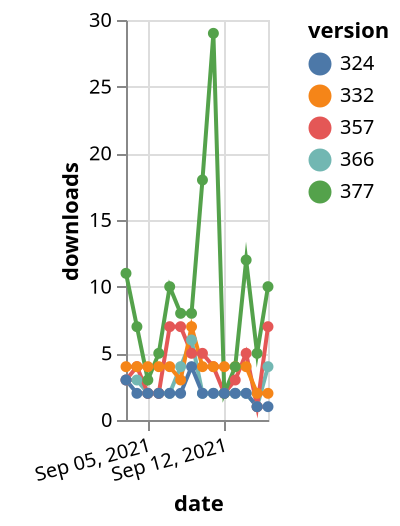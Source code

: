 {"$schema": "https://vega.github.io/schema/vega-lite/v5.json", "description": "A simple bar chart with embedded data.", "data": {"values": [{"date": "2021-09-03", "total": 4058, "delta": 3, "version": "366"}, {"date": "2021-09-04", "total": 4061, "delta": 3, "version": "366"}, {"date": "2021-09-05", "total": 4063, "delta": 2, "version": "366"}, {"date": "2021-09-06", "total": 4065, "delta": 2, "version": "366"}, {"date": "2021-09-07", "total": 4067, "delta": 2, "version": "366"}, {"date": "2021-09-08", "total": 4071, "delta": 4, "version": "366"}, {"date": "2021-09-09", "total": 4077, "delta": 6, "version": "366"}, {"date": "2021-09-10", "total": 4079, "delta": 2, "version": "366"}, {"date": "2021-09-11", "total": 4081, "delta": 2, "version": "366"}, {"date": "2021-09-12", "total": 4083, "delta": 2, "version": "366"}, {"date": "2021-09-13", "total": 4085, "delta": 2, "version": "366"}, {"date": "2021-09-14", "total": 4087, "delta": 2, "version": "366"}, {"date": "2021-09-15", "total": 4088, "delta": 1, "version": "366"}, {"date": "2021-09-16", "total": 4092, "delta": 4, "version": "366"}, {"date": "2021-09-03", "total": 5829, "delta": 3, "version": "357"}, {"date": "2021-09-04", "total": 5833, "delta": 4, "version": "357"}, {"date": "2021-09-05", "total": 5835, "delta": 2, "version": "357"}, {"date": "2021-09-06", "total": 5837, "delta": 2, "version": "357"}, {"date": "2021-09-07", "total": 5844, "delta": 7, "version": "357"}, {"date": "2021-09-08", "total": 5851, "delta": 7, "version": "357"}, {"date": "2021-09-09", "total": 5856, "delta": 5, "version": "357"}, {"date": "2021-09-10", "total": 5861, "delta": 5, "version": "357"}, {"date": "2021-09-11", "total": 5865, "delta": 4, "version": "357"}, {"date": "2021-09-12", "total": 5867, "delta": 2, "version": "357"}, {"date": "2021-09-13", "total": 5870, "delta": 3, "version": "357"}, {"date": "2021-09-14", "total": 5875, "delta": 5, "version": "357"}, {"date": "2021-09-15", "total": 5876, "delta": 1, "version": "357"}, {"date": "2021-09-16", "total": 5883, "delta": 7, "version": "357"}, {"date": "2021-09-03", "total": 6104, "delta": 4, "version": "332"}, {"date": "2021-09-04", "total": 6108, "delta": 4, "version": "332"}, {"date": "2021-09-05", "total": 6112, "delta": 4, "version": "332"}, {"date": "2021-09-06", "total": 6116, "delta": 4, "version": "332"}, {"date": "2021-09-07", "total": 6120, "delta": 4, "version": "332"}, {"date": "2021-09-08", "total": 6123, "delta": 3, "version": "332"}, {"date": "2021-09-09", "total": 6130, "delta": 7, "version": "332"}, {"date": "2021-09-10", "total": 6134, "delta": 4, "version": "332"}, {"date": "2021-09-11", "total": 6138, "delta": 4, "version": "332"}, {"date": "2021-09-12", "total": 6142, "delta": 4, "version": "332"}, {"date": "2021-09-13", "total": 6146, "delta": 4, "version": "332"}, {"date": "2021-09-14", "total": 6150, "delta": 4, "version": "332"}, {"date": "2021-09-15", "total": 6152, "delta": 2, "version": "332"}, {"date": "2021-09-16", "total": 6154, "delta": 2, "version": "332"}, {"date": "2021-09-03", "total": 10352, "delta": 11, "version": "377"}, {"date": "2021-09-04", "total": 10359, "delta": 7, "version": "377"}, {"date": "2021-09-05", "total": 10362, "delta": 3, "version": "377"}, {"date": "2021-09-06", "total": 10367, "delta": 5, "version": "377"}, {"date": "2021-09-07", "total": 10377, "delta": 10, "version": "377"}, {"date": "2021-09-08", "total": 10385, "delta": 8, "version": "377"}, {"date": "2021-09-09", "total": 10393, "delta": 8, "version": "377"}, {"date": "2021-09-10", "total": 10411, "delta": 18, "version": "377"}, {"date": "2021-09-11", "total": 10440, "delta": 29, "version": "377"}, {"date": "2021-09-12", "total": 10442, "delta": 2, "version": "377"}, {"date": "2021-09-13", "total": 10446, "delta": 4, "version": "377"}, {"date": "2021-09-14", "total": 10458, "delta": 12, "version": "377"}, {"date": "2021-09-15", "total": 10463, "delta": 5, "version": "377"}, {"date": "2021-09-16", "total": 10473, "delta": 10, "version": "377"}, {"date": "2021-09-03", "total": 2590, "delta": 3, "version": "324"}, {"date": "2021-09-04", "total": 2592, "delta": 2, "version": "324"}, {"date": "2021-09-05", "total": 2594, "delta": 2, "version": "324"}, {"date": "2021-09-06", "total": 2596, "delta": 2, "version": "324"}, {"date": "2021-09-07", "total": 2598, "delta": 2, "version": "324"}, {"date": "2021-09-08", "total": 2600, "delta": 2, "version": "324"}, {"date": "2021-09-09", "total": 2604, "delta": 4, "version": "324"}, {"date": "2021-09-10", "total": 2606, "delta": 2, "version": "324"}, {"date": "2021-09-11", "total": 2608, "delta": 2, "version": "324"}, {"date": "2021-09-12", "total": 2610, "delta": 2, "version": "324"}, {"date": "2021-09-13", "total": 2612, "delta": 2, "version": "324"}, {"date": "2021-09-14", "total": 2614, "delta": 2, "version": "324"}, {"date": "2021-09-15", "total": 2615, "delta": 1, "version": "324"}, {"date": "2021-09-16", "total": 2616, "delta": 1, "version": "324"}]}, "width": "container", "mark": {"type": "line", "point": {"filled": true}}, "encoding": {"x": {"field": "date", "type": "temporal", "timeUnit": "yearmonthdate", "title": "date", "axis": {"labelAngle": -15}}, "y": {"field": "delta", "type": "quantitative", "title": "downloads"}, "color": {"field": "version", "type": "nominal"}, "tooltip": {"field": "delta"}}}